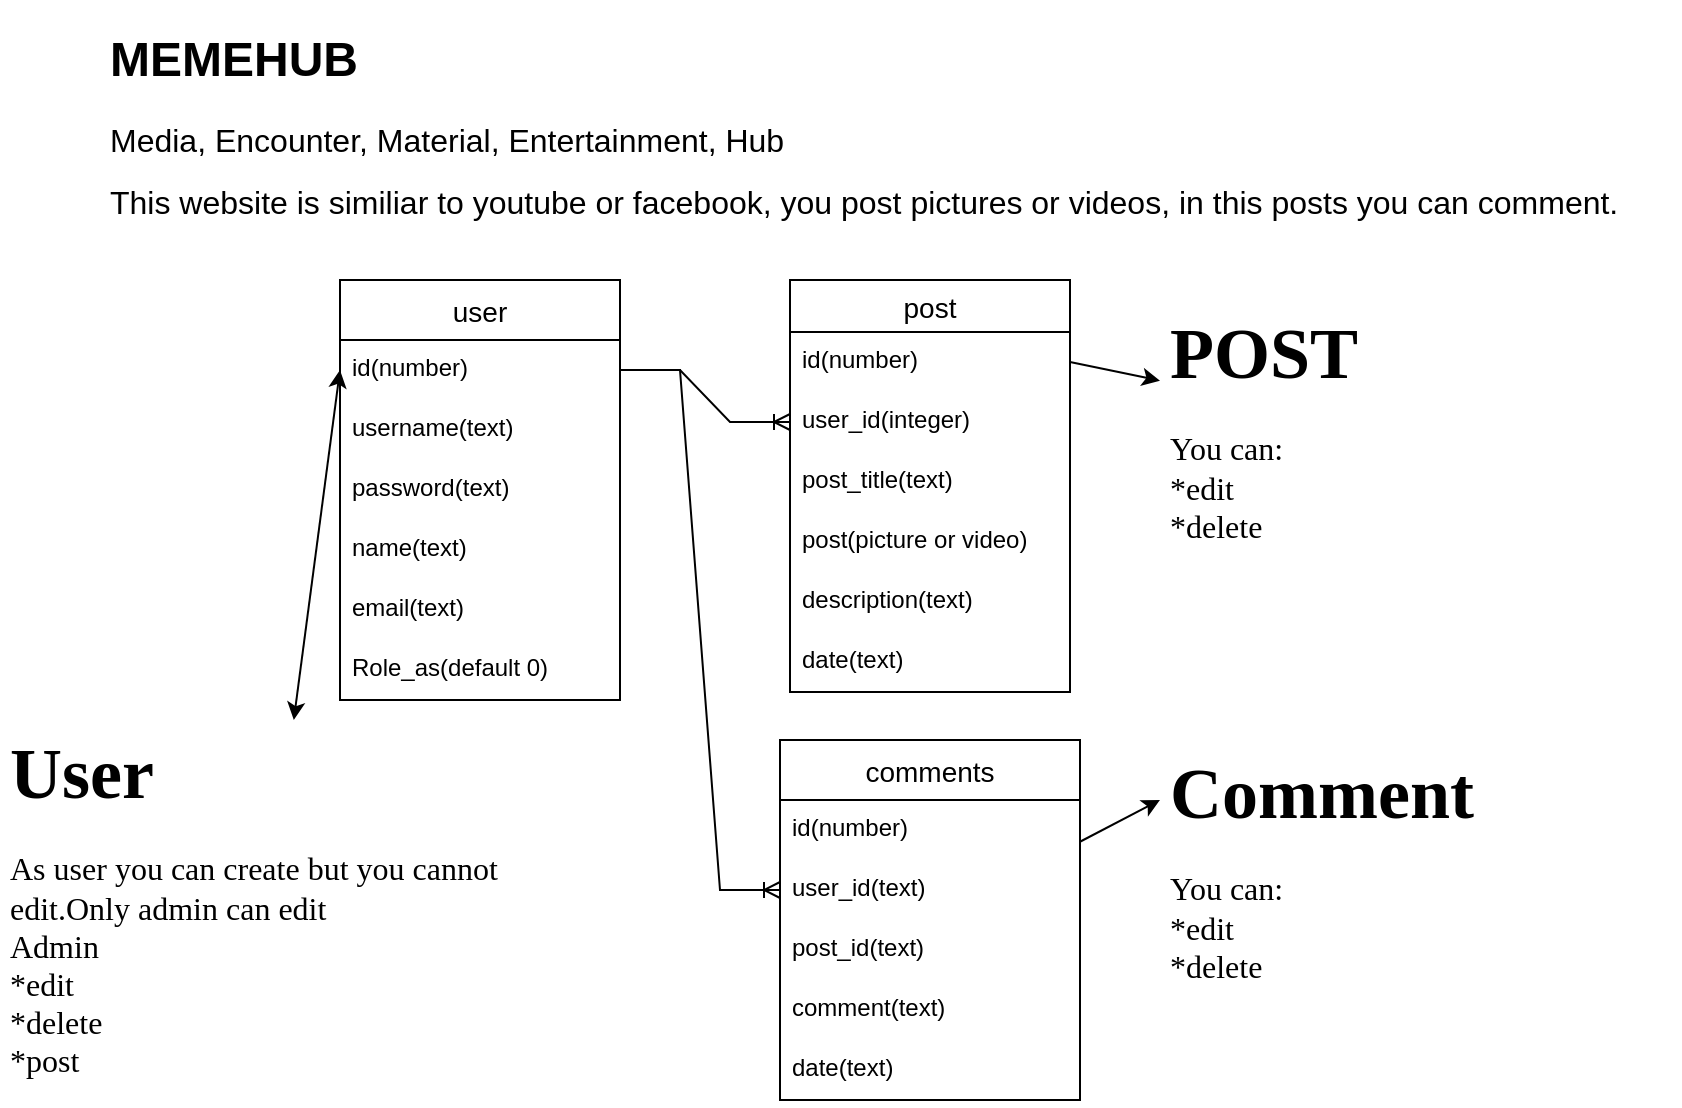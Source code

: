<mxfile version="20.6.2" type="device"><diagram id="6MlKqC6VuBIqcS3WfdJY" name="Page-1"><mxGraphModel dx="2744" dy="923" grid="1" gridSize="10" guides="1" tooltips="1" connect="1" arrows="1" fold="1" page="1" pageScale="1" pageWidth="850" pageHeight="2000" math="0" shadow="0"><root><mxCell id="0"/><mxCell id="1" parent="0"/><mxCell id="iXM1GSCA5U_NIvhOGnTC-18" value="post" style="swimlane;fontStyle=0;childLayout=stackLayout;horizontal=1;startSize=26;horizontalStack=0;resizeParent=1;resizeParentMax=0;resizeLast=0;collapsible=1;marginBottom=0;align=center;fontSize=14;" parent="1" vertex="1"><mxGeometry x="355" y="140" width="140" height="206" as="geometry"/></mxCell><mxCell id="iXM1GSCA5U_NIvhOGnTC-19" value="id(number)" style="text;strokeColor=none;fillColor=none;spacingLeft=4;spacingRight=4;overflow=hidden;rotatable=0;points=[[0,0.5],[1,0.5]];portConstraint=eastwest;fontSize=12;" parent="iXM1GSCA5U_NIvhOGnTC-18" vertex="1"><mxGeometry y="26" width="140" height="30" as="geometry"/></mxCell><mxCell id="iXM1GSCA5U_NIvhOGnTC-20" value="user_id(integer)" style="text;strokeColor=none;fillColor=none;spacingLeft=4;spacingRight=4;overflow=hidden;rotatable=0;points=[[0,0.5],[1,0.5]];portConstraint=eastwest;fontSize=12;" parent="iXM1GSCA5U_NIvhOGnTC-18" vertex="1"><mxGeometry y="56" width="140" height="30" as="geometry"/></mxCell><mxCell id="iXM1GSCA5U_NIvhOGnTC-21" value="post_title(text)" style="text;strokeColor=none;fillColor=none;spacingLeft=4;spacingRight=4;overflow=hidden;rotatable=0;points=[[0,0.5],[1,0.5]];portConstraint=eastwest;fontSize=12;" parent="iXM1GSCA5U_NIvhOGnTC-18" vertex="1"><mxGeometry y="86" width="140" height="30" as="geometry"/></mxCell><mxCell id="iXM1GSCA5U_NIvhOGnTC-75" value="post(picture or video)" style="text;strokeColor=none;fillColor=none;spacingLeft=4;spacingRight=4;overflow=hidden;rotatable=0;points=[[0,0.5],[1,0.5]];portConstraint=eastwest;fontSize=12;" parent="iXM1GSCA5U_NIvhOGnTC-18" vertex="1"><mxGeometry y="116" width="140" height="30" as="geometry"/></mxCell><mxCell id="H01jN8ltXro0p7bD0dmX-37" value="description(text)" style="text;strokeColor=none;fillColor=none;spacingLeft=4;spacingRight=4;overflow=hidden;rotatable=0;points=[[0,0.5],[1,0.5]];portConstraint=eastwest;fontSize=12;" parent="iXM1GSCA5U_NIvhOGnTC-18" vertex="1"><mxGeometry y="146" width="140" height="30" as="geometry"/></mxCell><mxCell id="JjwdguXVhLXf6FREF6zB-13" value="date(text)" style="text;strokeColor=none;fillColor=none;spacingLeft=4;spacingRight=4;overflow=hidden;rotatable=0;points=[[0,0.5],[1,0.5]];portConstraint=eastwest;fontSize=12;" parent="iXM1GSCA5U_NIvhOGnTC-18" vertex="1"><mxGeometry y="176" width="140" height="30" as="geometry"/></mxCell><mxCell id="iXM1GSCA5U_NIvhOGnTC-30" value="user" style="swimlane;fontStyle=0;childLayout=stackLayout;horizontal=1;startSize=30;horizontalStack=0;resizeParent=1;resizeParentMax=0;resizeLast=0;collapsible=1;marginBottom=0;align=center;fontSize=14;" parent="1" vertex="1"><mxGeometry x="130" y="140" width="140" height="210" as="geometry"/></mxCell><mxCell id="iXM1GSCA5U_NIvhOGnTC-31" value="id(number)" style="text;strokeColor=none;fillColor=none;spacingLeft=4;spacingRight=4;overflow=hidden;rotatable=0;points=[[0,0.5],[1,0.5]];portConstraint=eastwest;fontSize=12;" parent="iXM1GSCA5U_NIvhOGnTC-30" vertex="1"><mxGeometry y="30" width="140" height="30" as="geometry"/></mxCell><mxCell id="iXM1GSCA5U_NIvhOGnTC-32" value="username(text)" style="text;strokeColor=none;fillColor=none;spacingLeft=4;spacingRight=4;overflow=hidden;rotatable=0;points=[[0,0.5],[1,0.5]];portConstraint=eastwest;fontSize=12;" parent="iXM1GSCA5U_NIvhOGnTC-30" vertex="1"><mxGeometry y="60" width="140" height="30" as="geometry"/></mxCell><mxCell id="JjwdguXVhLXf6FREF6zB-10" value="password(text)" style="text;strokeColor=none;fillColor=none;spacingLeft=4;spacingRight=4;overflow=hidden;rotatable=0;points=[[0,0.5],[1,0.5]];portConstraint=eastwest;fontSize=12;" parent="iXM1GSCA5U_NIvhOGnTC-30" vertex="1"><mxGeometry y="90" width="140" height="30" as="geometry"/></mxCell><mxCell id="iXM1GSCA5U_NIvhOGnTC-33" value="name(text)" style="text;strokeColor=none;fillColor=none;spacingLeft=4;spacingRight=4;overflow=hidden;rotatable=0;points=[[0,0.5],[1,0.5]];portConstraint=eastwest;fontSize=12;" parent="iXM1GSCA5U_NIvhOGnTC-30" vertex="1"><mxGeometry y="120" width="140" height="30" as="geometry"/></mxCell><mxCell id="JjwdguXVhLXf6FREF6zB-11" value="email(text)" style="text;strokeColor=none;fillColor=none;spacingLeft=4;spacingRight=4;overflow=hidden;rotatable=0;points=[[0,0.5],[1,0.5]];portConstraint=eastwest;fontSize=12;" parent="iXM1GSCA5U_NIvhOGnTC-30" vertex="1"><mxGeometry y="150" width="140" height="30" as="geometry"/></mxCell><mxCell id="JjwdguXVhLXf6FREF6zB-12" value="Role_as(default 0)" style="text;strokeColor=none;fillColor=none;spacingLeft=4;spacingRight=4;overflow=hidden;rotatable=0;points=[[0,0.5],[1,0.5]];portConstraint=eastwest;fontSize=12;" parent="iXM1GSCA5U_NIvhOGnTC-30" vertex="1"><mxGeometry y="180" width="140" height="30" as="geometry"/></mxCell><mxCell id="iXM1GSCA5U_NIvhOGnTC-59" value="comments" style="swimlane;fontStyle=0;childLayout=stackLayout;horizontal=1;startSize=30;horizontalStack=0;resizeParent=1;resizeParentMax=0;resizeLast=0;collapsible=1;marginBottom=0;align=center;fontSize=14;" parent="1" vertex="1"><mxGeometry x="350" y="370" width="150" height="180" as="geometry"/></mxCell><mxCell id="iXM1GSCA5U_NIvhOGnTC-60" value="id(number)" style="text;strokeColor=none;fillColor=none;spacingLeft=4;spacingRight=4;overflow=hidden;rotatable=0;points=[[0,0.5],[1,0.5]];portConstraint=eastwest;fontSize=12;" parent="iXM1GSCA5U_NIvhOGnTC-59" vertex="1"><mxGeometry y="30" width="150" height="30" as="geometry"/></mxCell><mxCell id="iXM1GSCA5U_NIvhOGnTC-61" value="user_id(text)" style="text;strokeColor=none;fillColor=none;spacingLeft=4;spacingRight=4;overflow=hidden;rotatable=0;points=[[0,0.5],[1,0.5]];portConstraint=eastwest;fontSize=12;" parent="iXM1GSCA5U_NIvhOGnTC-59" vertex="1"><mxGeometry y="60" width="150" height="30" as="geometry"/></mxCell><mxCell id="vVPDkOQeUNcIYiX5Zm6P-1" value="post_id(text)" style="text;strokeColor=none;fillColor=none;spacingLeft=4;spacingRight=4;overflow=hidden;rotatable=0;points=[[0,0.5],[1,0.5]];portConstraint=eastwest;fontSize=12;" parent="iXM1GSCA5U_NIvhOGnTC-59" vertex="1"><mxGeometry y="90" width="150" height="30" as="geometry"/></mxCell><mxCell id="iXM1GSCA5U_NIvhOGnTC-62" value="comment(text)" style="text;strokeColor=none;fillColor=none;spacingLeft=4;spacingRight=4;overflow=hidden;rotatable=0;points=[[0,0.5],[1,0.5]];portConstraint=eastwest;fontSize=12;" parent="iXM1GSCA5U_NIvhOGnTC-59" vertex="1"><mxGeometry y="120" width="150" height="30" as="geometry"/></mxCell><mxCell id="H01jN8ltXro0p7bD0dmX-2" value="date(text)" style="text;strokeColor=none;fillColor=none;spacingLeft=4;spacingRight=4;overflow=hidden;rotatable=0;points=[[0,0.5],[1,0.5]];portConstraint=eastwest;fontSize=12;" parent="iXM1GSCA5U_NIvhOGnTC-59" vertex="1"><mxGeometry y="150" width="150" height="30" as="geometry"/></mxCell><mxCell id="JjwdguXVhLXf6FREF6zB-14" value="" style="edgeStyle=entityRelationEdgeStyle;fontSize=12;html=1;endArrow=ERoneToMany;rounded=0;exitX=1;exitY=0.5;exitDx=0;exitDy=0;entryX=0;entryY=0.5;entryDx=0;entryDy=0;" parent="1" source="iXM1GSCA5U_NIvhOGnTC-31" target="iXM1GSCA5U_NIvhOGnTC-61" edge="1"><mxGeometry width="100" height="100" relative="1" as="geometry"><mxPoint x="430" y="480" as="sourcePoint"/><mxPoint x="580" y="320" as="targetPoint"/></mxGeometry></mxCell><mxCell id="JjwdguXVhLXf6FREF6zB-15" value="" style="edgeStyle=entityRelationEdgeStyle;fontSize=12;html=1;endArrow=ERoneToMany;rounded=0;" parent="1" source="iXM1GSCA5U_NIvhOGnTC-31" target="iXM1GSCA5U_NIvhOGnTC-20" edge="1"><mxGeometry width="100" height="100" relative="1" as="geometry"><mxPoint x="390" y="390" as="sourcePoint"/><mxPoint x="490" y="290" as="targetPoint"/></mxGeometry></mxCell><mxCell id="uAauWqxehe3CFDBf31ga-3" value="&lt;h1&gt;&lt;font style=&quot;font-size: 24px;&quot;&gt;MEMEHUB&lt;/font&gt;&lt;/h1&gt;&lt;p&gt;&lt;font size=&quot;3&quot;&gt;Media, Encounter, Material, Entertainment, Hub&lt;br&gt;&lt;/font&gt;&lt;/p&gt;&lt;p&gt;&lt;font size=&quot;3&quot;&gt;This website is similiar to youtube or facebook, you post pictures or videos, in this posts you can comment.&lt;/font&gt;&lt;/p&gt;" style="text;html=1;strokeColor=none;fillColor=none;spacing=5;spacingTop=-20;whiteSpace=wrap;overflow=hidden;rounded=0;" vertex="1" parent="1"><mxGeometry x="10" y="10" width="790" height="120" as="geometry"/></mxCell><mxCell id="uAauWqxehe3CFDBf31ga-4" value="&lt;h1&gt;&lt;font style=&quot;font-size: 36px;&quot;&gt;POST&lt;/font&gt;&lt;/h1&gt;&lt;p&gt;&lt;font size=&quot;3&quot;&gt;You can:&lt;br&gt;*edit&lt;br&gt;*delete&lt;br&gt;&lt;span style=&quot;background-color: initial;&quot;&gt;*post&lt;/span&gt;&lt;/font&gt;&lt;/p&gt;" style="text;html=1;strokeColor=none;fillColor=none;spacing=5;spacingTop=-20;whiteSpace=wrap;overflow=hidden;rounded=0;fontFamily=Comic Sans MS;" vertex="1" parent="1"><mxGeometry x="540" y="150" width="190" height="120" as="geometry"/></mxCell><mxCell id="uAauWqxehe3CFDBf31ga-5" value="&lt;h1&gt;&lt;span style=&quot;font-size: 36px;&quot;&gt;Comment&lt;/span&gt;&lt;/h1&gt;&lt;p&gt;&lt;font size=&quot;3&quot;&gt;You can:&lt;br&gt;*edit&lt;br&gt;*delete&lt;br&gt;&lt;span style=&quot;background-color: initial;&quot;&gt;*post&lt;/span&gt;&lt;/font&gt;&lt;/p&gt;" style="text;html=1;strokeColor=none;fillColor=none;spacing=5;spacingTop=-20;whiteSpace=wrap;overflow=hidden;rounded=0;fontFamily=Comic Sans MS;" vertex="1" parent="1"><mxGeometry x="540" y="370" width="190" height="120" as="geometry"/></mxCell><mxCell id="uAauWqxehe3CFDBf31ga-6" value="" style="endArrow=classic;html=1;rounded=0;fontFamily=Comic Sans MS;fontSize=24;entryX=0;entryY=0.25;entryDx=0;entryDy=0;" edge="1" parent="1" source="iXM1GSCA5U_NIvhOGnTC-59" target="uAauWqxehe3CFDBf31ga-5"><mxGeometry width="50" height="50" relative="1" as="geometry"><mxPoint x="370" y="310" as="sourcePoint"/><mxPoint x="420" y="260" as="targetPoint"/></mxGeometry></mxCell><mxCell id="uAauWqxehe3CFDBf31ga-7" value="" style="endArrow=classic;html=1;rounded=0;fontFamily=Comic Sans MS;fontSize=24;exitX=1;exitY=0.5;exitDx=0;exitDy=0;" edge="1" parent="1" source="iXM1GSCA5U_NIvhOGnTC-19" target="uAauWqxehe3CFDBf31ga-4"><mxGeometry width="50" height="50" relative="1" as="geometry"><mxPoint x="370" y="310" as="sourcePoint"/><mxPoint x="420" y="260" as="targetPoint"/></mxGeometry></mxCell><mxCell id="uAauWqxehe3CFDBf31ga-8" value="&lt;h1&gt;&lt;span style=&quot;font-size: 36px;&quot;&gt;User&lt;/span&gt;&lt;/h1&gt;&lt;p&gt;&lt;font size=&quot;3&quot;&gt;As user you can create but you cannot edit.Only admin can edit&lt;br&gt;Admin&lt;br&gt;*edit&lt;br&gt;*delete&lt;br&gt;&lt;span style=&quot;background-color: initial;&quot;&gt;*post&lt;/span&gt;&lt;/font&gt;&lt;/p&gt;" style="text;html=1;strokeColor=none;fillColor=none;spacing=5;spacingTop=-20;whiteSpace=wrap;overflow=hidden;rounded=0;fontFamily=Comic Sans MS;" vertex="1" parent="1"><mxGeometry x="-40" y="360" width="270" height="180" as="geometry"/></mxCell><mxCell id="uAauWqxehe3CFDBf31ga-9" value="" style="endArrow=classic;startArrow=classic;html=1;rounded=0;fontFamily=Comic Sans MS;fontSize=24;entryX=0;entryY=0.5;entryDx=0;entryDy=0;" edge="1" parent="1" source="uAauWqxehe3CFDBf31ga-8" target="iXM1GSCA5U_NIvhOGnTC-31"><mxGeometry width="50" height="50" relative="1" as="geometry"><mxPoint x="380" y="310" as="sourcePoint"/><mxPoint x="430" y="260" as="targetPoint"/></mxGeometry></mxCell></root></mxGraphModel></diagram></mxfile>